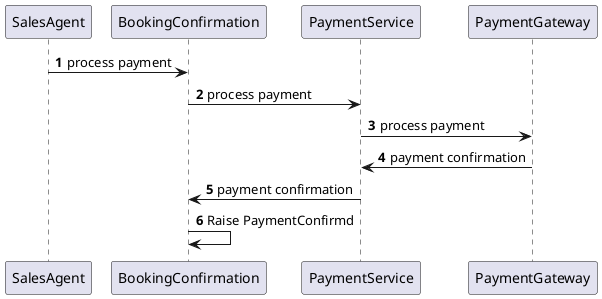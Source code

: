 @startuml



autonumber
SalesAgent -> BookingConfirmation: process payment
BookingConfirmation -> PaymentService : process payment
PaymentService -> PaymentGateway : process payment
PaymentGateway -> PaymentService : payment confirmation
PaymentService -> BookingConfirmation : payment confirmation

BookingConfirmation -> BookingConfirmation : Raise PaymentConfirmd

@enduml